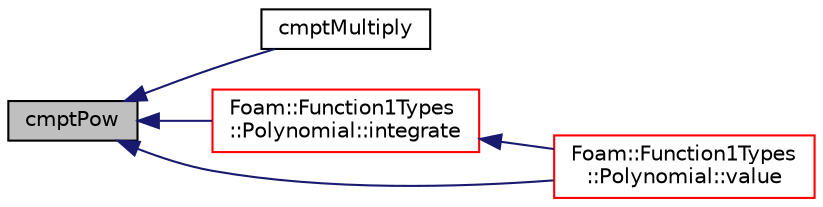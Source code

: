 digraph "cmptPow"
{
  bgcolor="transparent";
  edge [fontname="Helvetica",fontsize="10",labelfontname="Helvetica",labelfontsize="10"];
  node [fontname="Helvetica",fontsize="10",shape=record];
  rankdir="LR";
  Node1 [label="cmptPow",height=0.2,width=0.4,color="black", fillcolor="grey75", style="filled", fontcolor="black"];
  Node1 -> Node2 [dir="back",color="midnightblue",fontsize="10",style="solid",fontname="Helvetica"];
  Node2 [label="cmptMultiply",height=0.2,width=0.4,color="black",URL="$a10909.html#af297a0ece17eb1284b3361c9ece70e10"];
  Node1 -> Node3 [dir="back",color="midnightblue",fontsize="10",style="solid",fontname="Helvetica"];
  Node3 [label="Foam::Function1Types\l::Polynomial::integrate",height=0.2,width=0.4,color="red",URL="$a01970.html#a866eeb2a77f2aed146549c89a5e57ad1",tooltip="Integrate between two (scalar) values. "];
  Node3 -> Node4 [dir="back",color="midnightblue",fontsize="10",style="solid",fontname="Helvetica"];
  Node4 [label="Foam::Function1Types\l::Polynomial::value",height=0.2,width=0.4,color="red",URL="$a01970.html#a11c9a322bf227de8b6c3153f0390aa52",tooltip="Return Polynomial value. "];
  Node1 -> Node4 [dir="back",color="midnightblue",fontsize="10",style="solid",fontname="Helvetica"];
}
